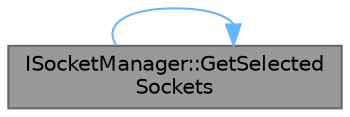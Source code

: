 digraph "ISocketManager::GetSelectedSockets"
{
 // INTERACTIVE_SVG=YES
 // LATEX_PDF_SIZE
  bgcolor="transparent";
  edge [fontname=Helvetica,fontsize=10,labelfontname=Helvetica,labelfontsize=10];
  node [fontname=Helvetica,fontsize=10,shape=box,height=0.2,width=0.4];
  rankdir="LR";
  Node1 [id="Node000001",label="ISocketManager::GetSelected\lSockets",height=0.2,width=0.4,color="gray40", fillcolor="grey60", style="filled", fontcolor="black",tooltip="Retrieves the selected socket."];
  Node1 -> Node1 [id="edge1_Node000001_Node000001",color="steelblue1",style="solid",tooltip=" "];
}
